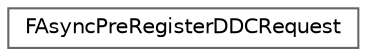digraph "Graphical Class Hierarchy"
{
 // INTERACTIVE_SVG=YES
 // LATEX_PDF_SIZE
  bgcolor="transparent";
  edge [fontname=Helvetica,fontsize=10,labelfontname=Helvetica,labelfontsize=10];
  node [fontname=Helvetica,fontsize=10,shape=box,height=0.2,width=0.4];
  rankdir="LR";
  Node0 [id="Node000000",label="FAsyncPreRegisterDDCRequest",height=0.2,width=0.4,color="grey40", fillcolor="white", style="filled",URL="$df/d55/classFAsyncPreRegisterDDCRequest.html",tooltip=" "];
}
